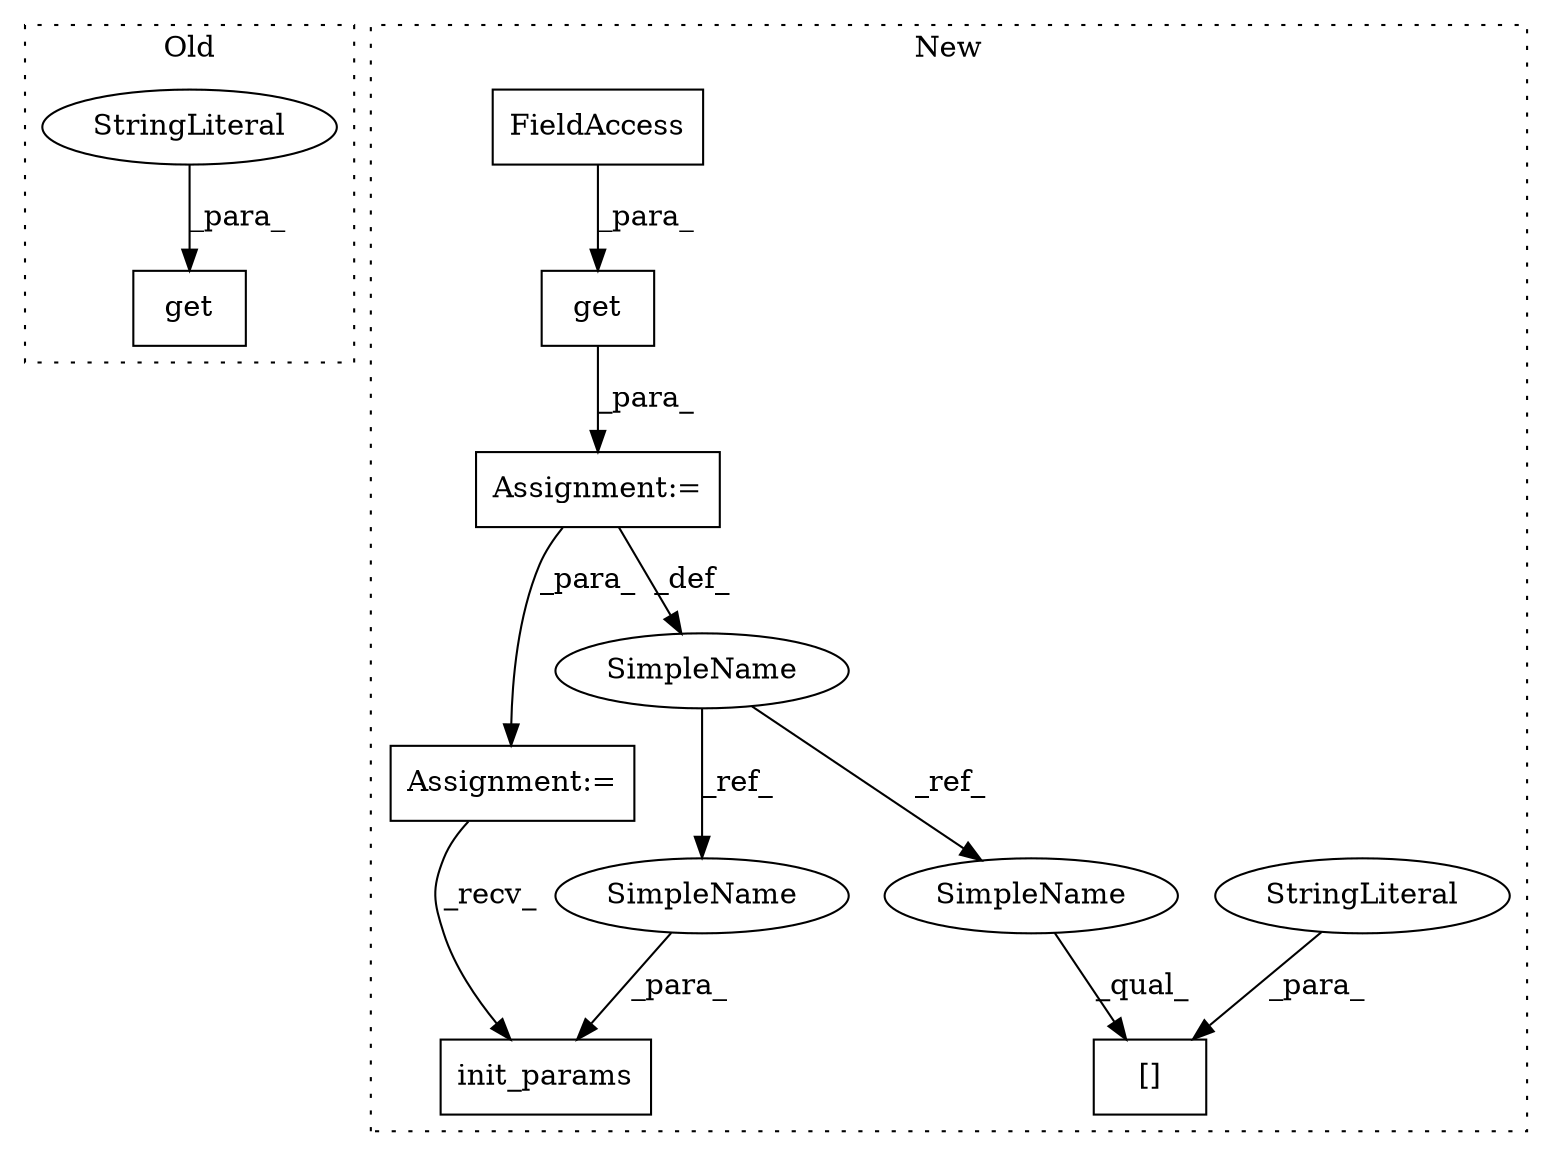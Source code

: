 digraph G {
subgraph cluster0 {
1 [label="get" a="32" s="2693,2713" l="4,1" shape="box"];
3 [label="StringLiteral" a="45" s="2697" l="16" shape="ellipse"];
label = "Old";
style="dotted";
}
subgraph cluster1 {
2 [label="init_params" a="32" s="2285,2311" l="12,1" shape="box"];
4 [label="SimpleName" a="42" s="2020" l="14" shape="ellipse"];
5 [label="[]" a="2" s="2228,2255" l="15,1" shape="box"];
6 [label="StringLiteral" a="45" s="2243" l="12" shape="ellipse"];
7 [label="get" a="32" s="2042,2086" l="4,1" shape="box"];
8 [label="FieldAccess" a="22" s="2046" l="40" shape="box"];
9 [label="Assignment:=" a="7" s="2034" l="1" shape="box"];
10 [label="Assignment:=" a="7" s="2104" l="1" shape="box"];
11 [label="SimpleName" a="42" s="2297" l="14" shape="ellipse"];
12 [label="SimpleName" a="42" s="2228" l="14" shape="ellipse"];
label = "New";
style="dotted";
}
3 -> 1 [label="_para_"];
4 -> 12 [label="_ref_"];
4 -> 11 [label="_ref_"];
6 -> 5 [label="_para_"];
7 -> 9 [label="_para_"];
8 -> 7 [label="_para_"];
9 -> 4 [label="_def_"];
9 -> 10 [label="_para_"];
10 -> 2 [label="_recv_"];
11 -> 2 [label="_para_"];
12 -> 5 [label="_qual_"];
}